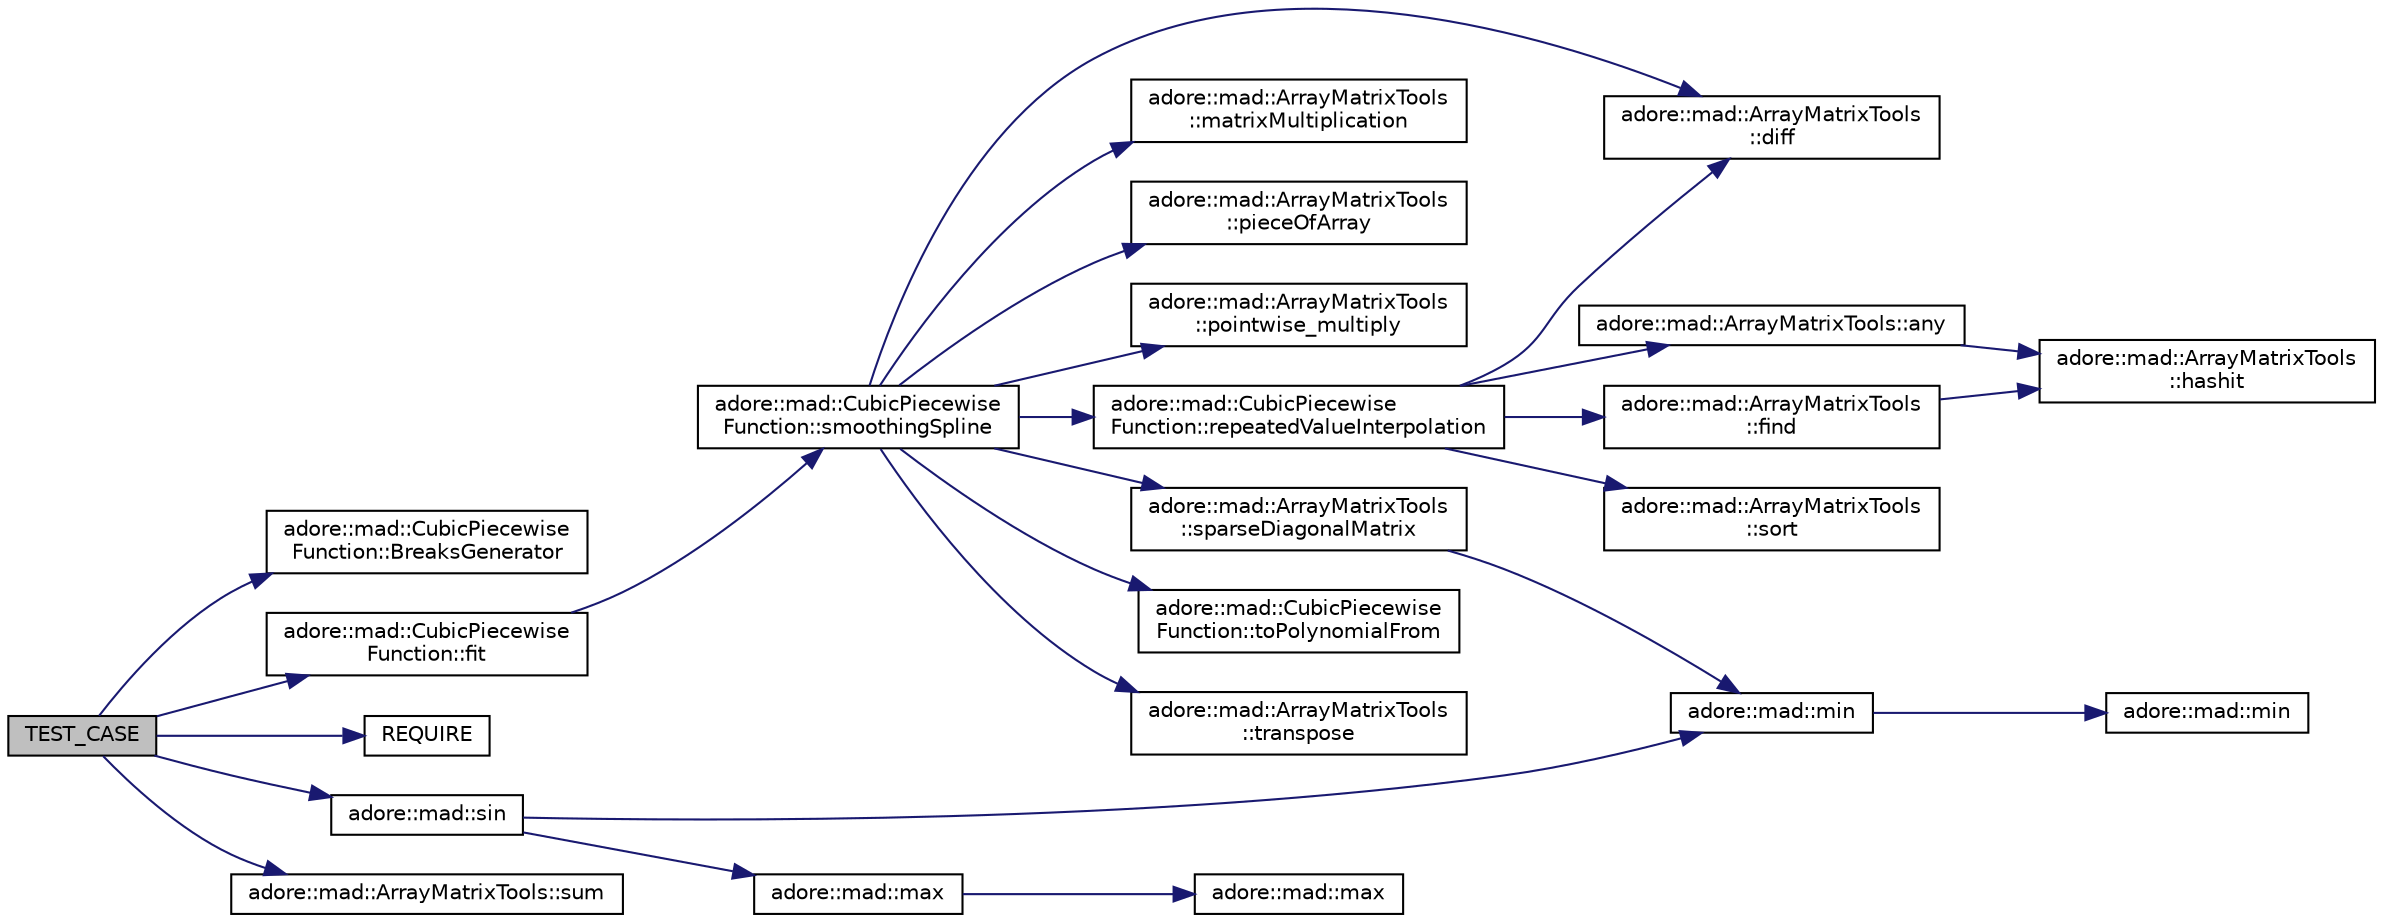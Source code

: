digraph "TEST_CASE"
{
 // LATEX_PDF_SIZE
  edge [fontname="Helvetica",fontsize="10",labelfontname="Helvetica",labelfontsize="10"];
  node [fontname="Helvetica",fontsize="10",shape=record];
  rankdir="LR";
  Node1 [label="TEST_CASE",height=0.2,width=0.4,color="black", fillcolor="grey75", style="filled", fontcolor="black",tooltip=" "];
  Node1 -> Node2 [color="midnightblue",fontsize="10",style="solid",fontname="Helvetica"];
  Node2 [label="adore::mad::CubicPiecewise\lFunction::BreaksGenerator",height=0.2,width=0.4,color="black", fillcolor="white", style="filled",URL="$classadore_1_1mad_1_1CubicPiecewiseFunction.html#a15eb9d7e521de072c1201a99a0431c59",tooltip=" "];
  Node1 -> Node3 [color="midnightblue",fontsize="10",style="solid",fontname="Helvetica"];
  Node3 [label="adore::mad::CubicPiecewise\lFunction::fit",height=0.2,width=0.4,color="black", fillcolor="white", style="filled",URL="$classadore_1_1mad_1_1CubicPiecewiseFunction.html#ab318a2fc87bc4bc93ea8b32efaf8080e",tooltip=" "];
  Node3 -> Node4 [color="midnightblue",fontsize="10",style="solid",fontname="Helvetica"];
  Node4 [label="adore::mad::CubicPiecewise\lFunction::smoothingSpline",height=0.2,width=0.4,color="black", fillcolor="white", style="filled",URL="$classadore_1_1mad_1_1CubicPiecewiseFunction.html#accdb0c66b37efa161b8c2d39ce6f210b",tooltip=" "];
  Node4 -> Node5 [color="midnightblue",fontsize="10",style="solid",fontname="Helvetica"];
  Node5 [label="adore::mad::ArrayMatrixTools\l::diff",height=0.2,width=0.4,color="black", fillcolor="white", style="filled",URL="$classadore_1_1mad_1_1ArrayMatrixTools.html#a87952b138b50238e57277b8fb48bc573",tooltip=" "];
  Node4 -> Node6 [color="midnightblue",fontsize="10",style="solid",fontname="Helvetica"];
  Node6 [label="adore::mad::ArrayMatrixTools\l::matrixMultiplication",height=0.2,width=0.4,color="black", fillcolor="white", style="filled",URL="$classadore_1_1mad_1_1ArrayMatrixTools.html#acd8f7b789b1292e5f557200e5731a645",tooltip=" "];
  Node4 -> Node7 [color="midnightblue",fontsize="10",style="solid",fontname="Helvetica"];
  Node7 [label="adore::mad::ArrayMatrixTools\l::pieceOfArray",height=0.2,width=0.4,color="black", fillcolor="white", style="filled",URL="$classadore_1_1mad_1_1ArrayMatrixTools.html#a2018137151c771080cbccb3e4fc85e03",tooltip=" "];
  Node4 -> Node8 [color="midnightblue",fontsize="10",style="solid",fontname="Helvetica"];
  Node8 [label="adore::mad::ArrayMatrixTools\l::pointwise_multiply",height=0.2,width=0.4,color="black", fillcolor="white", style="filled",URL="$classadore_1_1mad_1_1ArrayMatrixTools.html#a42a3ef4abb19681deb186569c914419f",tooltip=" "];
  Node4 -> Node9 [color="midnightblue",fontsize="10",style="solid",fontname="Helvetica"];
  Node9 [label="adore::mad::CubicPiecewise\lFunction::repeatedValueInterpolation",height=0.2,width=0.4,color="black", fillcolor="white", style="filled",URL="$classadore_1_1mad_1_1CubicPiecewiseFunction.html#ae14457f436ac4a14bc5ddd4c4260817c",tooltip=" "];
  Node9 -> Node10 [color="midnightblue",fontsize="10",style="solid",fontname="Helvetica"];
  Node10 [label="adore::mad::ArrayMatrixTools::any",height=0.2,width=0.4,color="black", fillcolor="white", style="filled",URL="$classadore_1_1mad_1_1ArrayMatrixTools.html#aee2dc19c928c51a52aff3e31f3081363",tooltip=" "];
  Node10 -> Node11 [color="midnightblue",fontsize="10",style="solid",fontname="Helvetica"];
  Node11 [label="adore::mad::ArrayMatrixTools\l::hashit",height=0.2,width=0.4,color="black", fillcolor="white", style="filled",URL="$classadore_1_1mad_1_1ArrayMatrixTools.html#a359a7959f40373c48aac3e76f0a37d5f",tooltip=" "];
  Node9 -> Node5 [color="midnightblue",fontsize="10",style="solid",fontname="Helvetica"];
  Node9 -> Node12 [color="midnightblue",fontsize="10",style="solid",fontname="Helvetica"];
  Node12 [label="adore::mad::ArrayMatrixTools\l::find",height=0.2,width=0.4,color="black", fillcolor="white", style="filled",URL="$classadore_1_1mad_1_1ArrayMatrixTools.html#a3e7dc6bbc349b44d883c85d47dbc353e",tooltip=" "];
  Node12 -> Node11 [color="midnightblue",fontsize="10",style="solid",fontname="Helvetica"];
  Node9 -> Node13 [color="midnightblue",fontsize="10",style="solid",fontname="Helvetica"];
  Node13 [label="adore::mad::ArrayMatrixTools\l::sort",height=0.2,width=0.4,color="black", fillcolor="white", style="filled",URL="$classadore_1_1mad_1_1ArrayMatrixTools.html#a50ed2955f2cb4e51e92f8d0569213b95",tooltip=" "];
  Node4 -> Node14 [color="midnightblue",fontsize="10",style="solid",fontname="Helvetica"];
  Node14 [label="adore::mad::ArrayMatrixTools\l::sparseDiagonalMatrix",height=0.2,width=0.4,color="black", fillcolor="white", style="filled",URL="$classadore_1_1mad_1_1ArrayMatrixTools.html#a8ffe1f2d13cf145f00ec39e89395da8d",tooltip=" "];
  Node14 -> Node15 [color="midnightblue",fontsize="10",style="solid",fontname="Helvetica"];
  Node15 [label="adore::mad::min",height=0.2,width=0.4,color="black", fillcolor="white", style="filled",URL="$namespaceadore_1_1mad.html#ab58ecb752f9bbfe27832e0a2c0e22c2b",tooltip=" "];
  Node15 -> Node16 [color="midnightblue",fontsize="10",style="solid",fontname="Helvetica"];
  Node16 [label="adore::mad::min",height=0.2,width=0.4,color="black", fillcolor="white", style="filled",URL="$namespaceadore_1_1mad.html#ac61b79c007d1859f93a10c04272095a1",tooltip=" "];
  Node4 -> Node17 [color="midnightblue",fontsize="10",style="solid",fontname="Helvetica"];
  Node17 [label="adore::mad::CubicPiecewise\lFunction::toPolynomialFrom",height=0.2,width=0.4,color="black", fillcolor="white", style="filled",URL="$classadore_1_1mad_1_1CubicPiecewiseFunction.html#ad3e25ba798fd4d78f7b102689d1790c2",tooltip=" "];
  Node4 -> Node18 [color="midnightblue",fontsize="10",style="solid",fontname="Helvetica"];
  Node18 [label="adore::mad::ArrayMatrixTools\l::transpose",height=0.2,width=0.4,color="black", fillcolor="white", style="filled",URL="$classadore_1_1mad_1_1ArrayMatrixTools.html#a233d63766075adc66449f4d73ccdf975",tooltip=" "];
  Node1 -> Node19 [color="midnightblue",fontsize="10",style="solid",fontname="Helvetica"];
  Node19 [label="REQUIRE",height=0.2,width=0.4,color="black", fillcolor="white", style="filled",URL="$test__lpiecewiseconst_8cpp.html#a896996220e0b1a182667751c424e1bd9",tooltip=" "];
  Node1 -> Node20 [color="midnightblue",fontsize="10",style="solid",fontname="Helvetica"];
  Node20 [label="adore::mad::sin",height=0.2,width=0.4,color="black", fillcolor="white", style="filled",URL="$namespaceadore_1_1mad.html#acec540f9bf9b6eb0e027d332d3fe5577",tooltip=" "];
  Node20 -> Node21 [color="midnightblue",fontsize="10",style="solid",fontname="Helvetica"];
  Node21 [label="adore::mad::max",height=0.2,width=0.4,color="black", fillcolor="white", style="filled",URL="$namespaceadore_1_1mad.html#adea062854ef0b105a3fdca8cf2aca945",tooltip=" "];
  Node21 -> Node22 [color="midnightblue",fontsize="10",style="solid",fontname="Helvetica"];
  Node22 [label="adore::mad::max",height=0.2,width=0.4,color="black", fillcolor="white", style="filled",URL="$namespaceadore_1_1mad.html#a618a8842fed7b9375957b1e393c58492",tooltip=" "];
  Node20 -> Node15 [color="midnightblue",fontsize="10",style="solid",fontname="Helvetica"];
  Node1 -> Node23 [color="midnightblue",fontsize="10",style="solid",fontname="Helvetica"];
  Node23 [label="adore::mad::ArrayMatrixTools::sum",height=0.2,width=0.4,color="black", fillcolor="white", style="filled",URL="$classadore_1_1mad_1_1ArrayMatrixTools.html#a38509c630fbb061d0744644f11e0e5c6",tooltip=" "];
}
